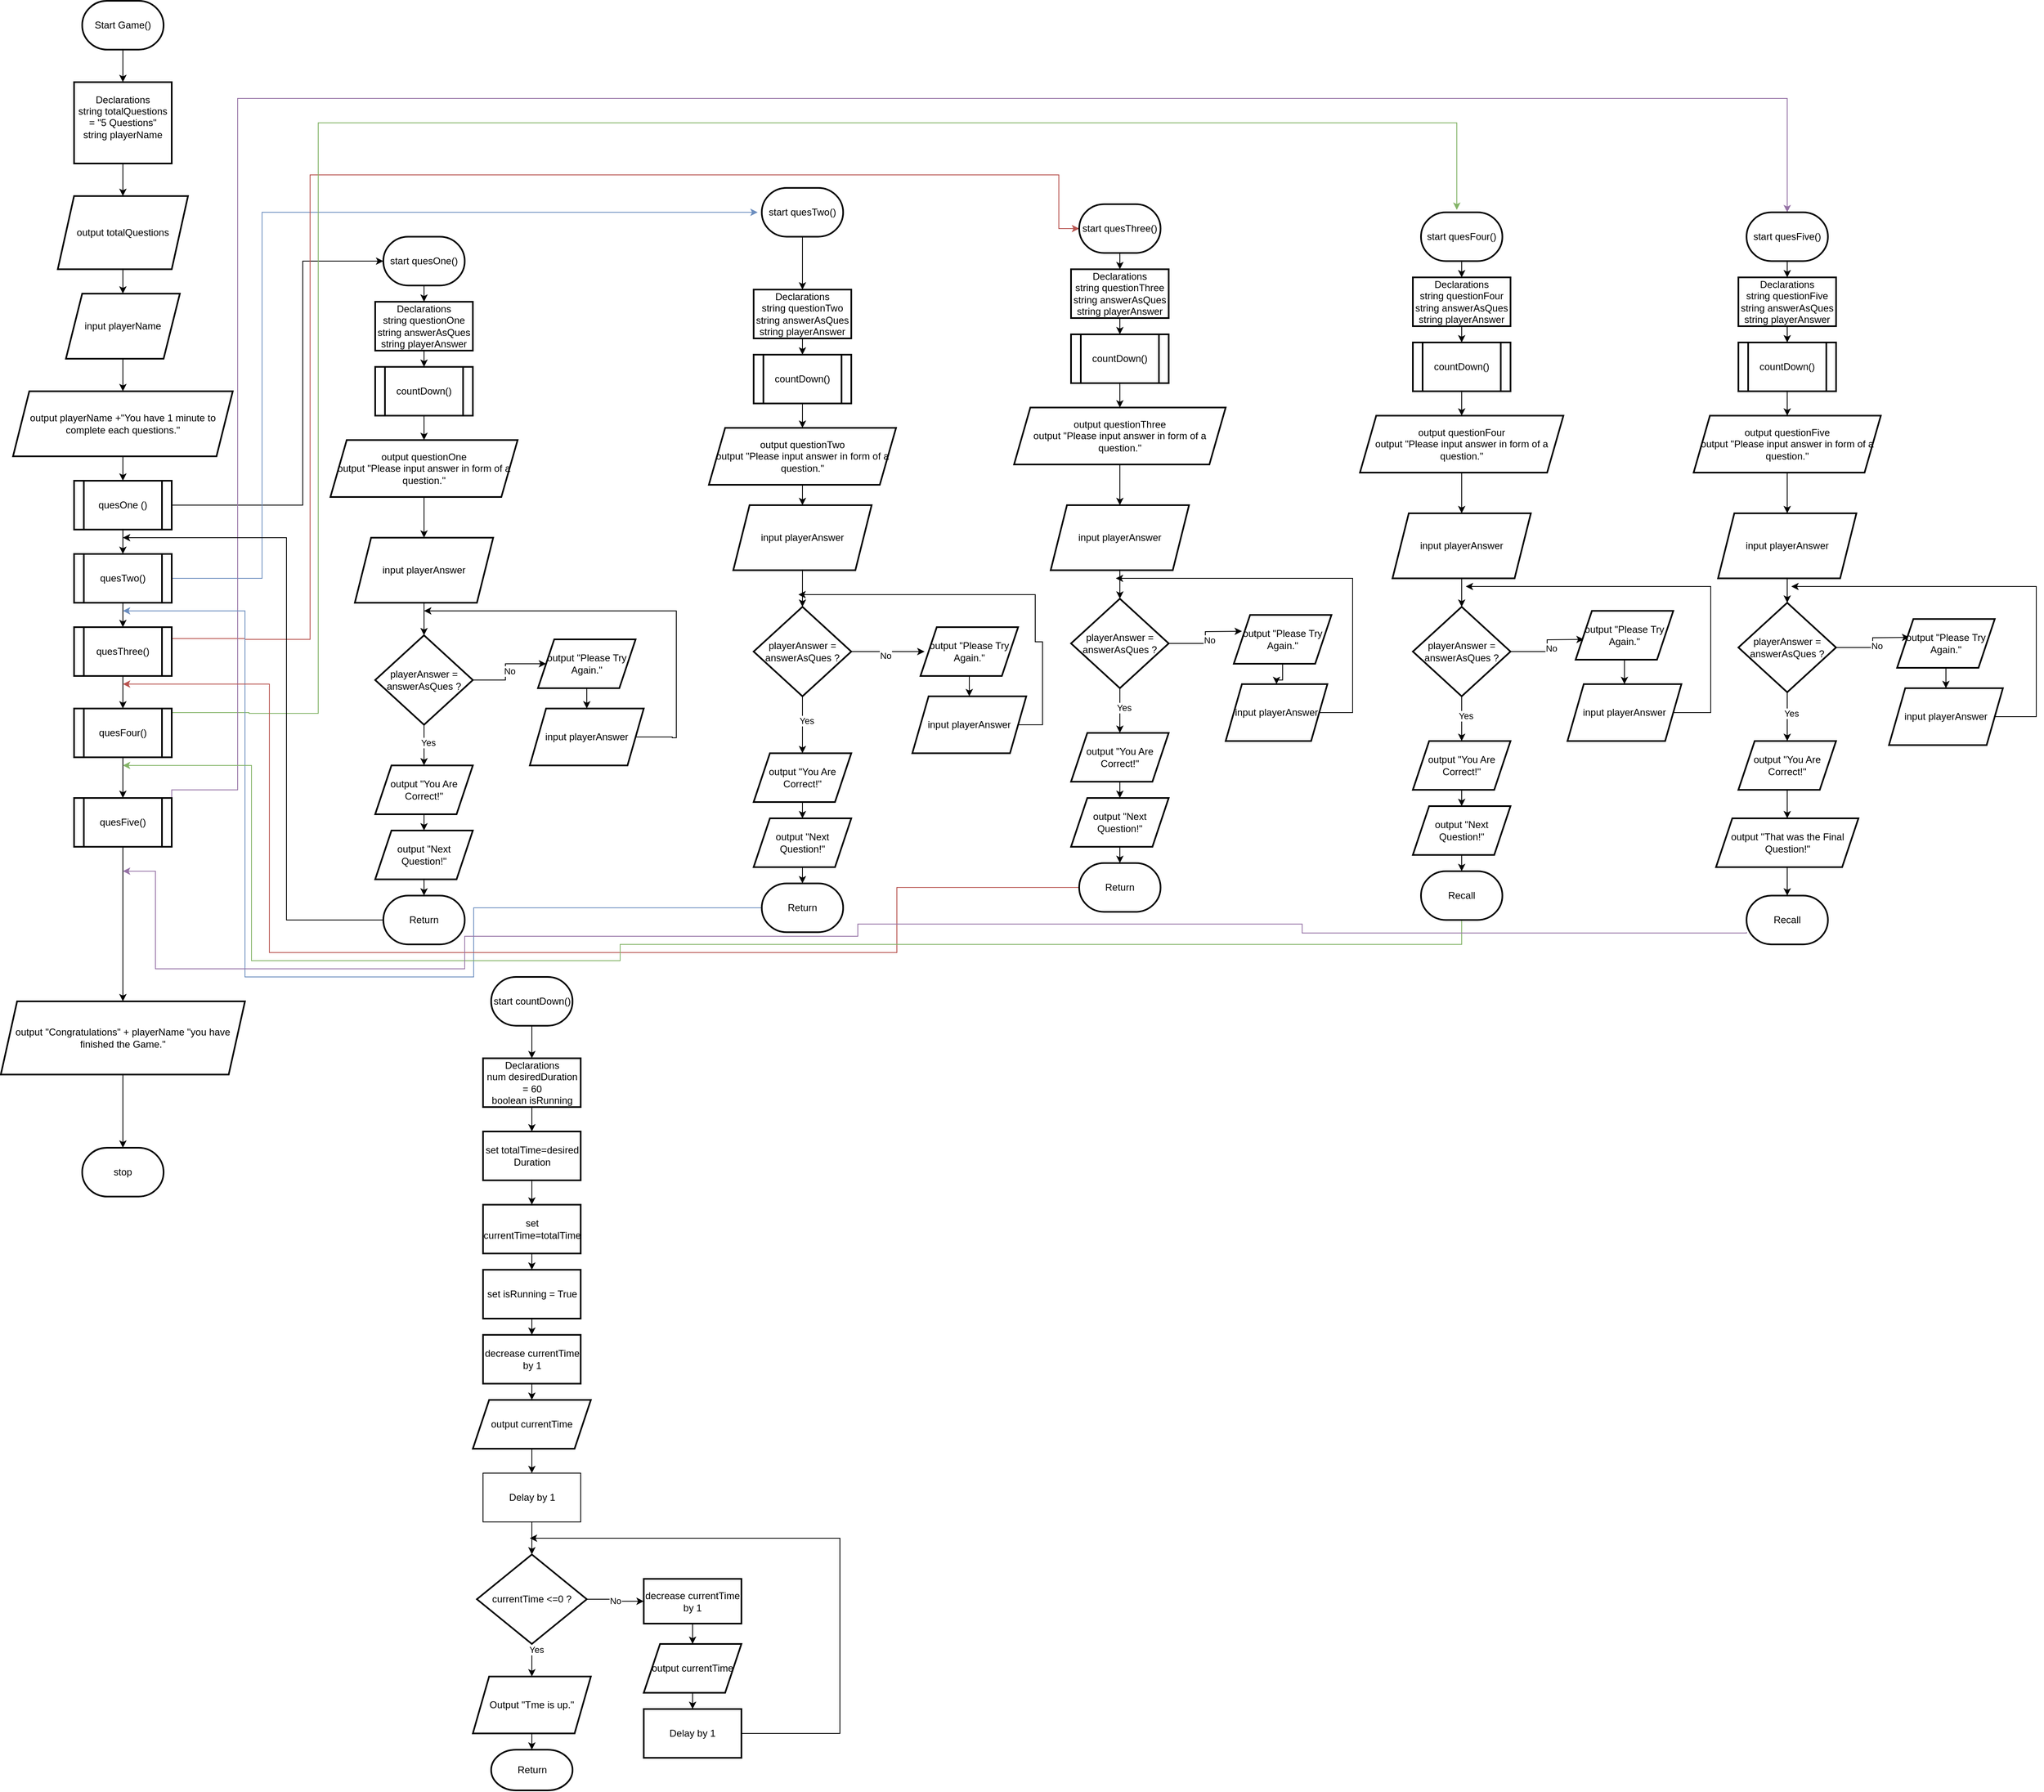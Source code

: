 <mxfile version="26.0.7">
  <diagram name="Page-1" id="7QGu9BSBRAx4xvjGfS3A">
    <mxGraphModel dx="4198" dy="1672" grid="1" gridSize="10" guides="1" tooltips="1" connect="1" arrows="1" fold="1" page="1" pageScale="1" pageWidth="850" pageHeight="1100" math="0" shadow="0">
      <root>
        <mxCell id="0" />
        <mxCell id="1" parent="0" />
        <mxCell id="v5iqGjtKW1iKM7t-HXTD-3" value="" style="edgeStyle=orthogonalEdgeStyle;rounded=0;orthogonalLoop=1;jettySize=auto;html=1;" parent="1" source="v5iqGjtKW1iKM7t-HXTD-1" target="v5iqGjtKW1iKM7t-HXTD-2" edge="1">
          <mxGeometry relative="1" as="geometry" />
        </mxCell>
        <mxCell id="v5iqGjtKW1iKM7t-HXTD-1" value="Start Game()" style="strokeWidth=2;html=1;shape=mxgraph.flowchart.terminator;whiteSpace=wrap;" parent="1" vertex="1">
          <mxGeometry x="80" y="20" width="100" height="60" as="geometry" />
        </mxCell>
        <mxCell id="v5iqGjtKW1iKM7t-HXTD-7" value="" style="edgeStyle=orthogonalEdgeStyle;rounded=0;orthogonalLoop=1;jettySize=auto;html=1;" parent="1" source="v5iqGjtKW1iKM7t-HXTD-2" target="v5iqGjtKW1iKM7t-HXTD-6" edge="1">
          <mxGeometry relative="1" as="geometry" />
        </mxCell>
        <mxCell id="v5iqGjtKW1iKM7t-HXTD-2" value="Declarations&lt;div&gt;string totalQuestions = &quot;5 Questions&quot;&lt;/div&gt;&lt;div&gt;string playerName&lt;/div&gt;&lt;div&gt;&lt;br&gt;&lt;/div&gt;" style="whiteSpace=wrap;html=1;strokeWidth=2;" parent="1" vertex="1">
          <mxGeometry x="70" y="120" width="120" height="100" as="geometry" />
        </mxCell>
        <mxCell id="v5iqGjtKW1iKM7t-HXTD-9" value="" style="edgeStyle=orthogonalEdgeStyle;rounded=0;orthogonalLoop=1;jettySize=auto;html=1;" parent="1" source="v5iqGjtKW1iKM7t-HXTD-6" target="v5iqGjtKW1iKM7t-HXTD-8" edge="1">
          <mxGeometry relative="1" as="geometry" />
        </mxCell>
        <mxCell id="v5iqGjtKW1iKM7t-HXTD-6" value="output totalQuestions" style="shape=parallelogram;perimeter=parallelogramPerimeter;whiteSpace=wrap;html=1;fixedSize=1;strokeWidth=2;" parent="1" vertex="1">
          <mxGeometry x="50" y="260" width="160" height="90" as="geometry" />
        </mxCell>
        <mxCell id="v5iqGjtKW1iKM7t-HXTD-11" value="" style="edgeStyle=orthogonalEdgeStyle;rounded=0;orthogonalLoop=1;jettySize=auto;html=1;" parent="1" source="v5iqGjtKW1iKM7t-HXTD-8" target="v5iqGjtKW1iKM7t-HXTD-10" edge="1">
          <mxGeometry relative="1" as="geometry" />
        </mxCell>
        <mxCell id="v5iqGjtKW1iKM7t-HXTD-8" value="input playerName" style="shape=parallelogram;perimeter=parallelogramPerimeter;whiteSpace=wrap;html=1;fixedSize=1;strokeWidth=2;" parent="1" vertex="1">
          <mxGeometry x="60" y="380" width="140" height="80" as="geometry" />
        </mxCell>
        <mxCell id="v5iqGjtKW1iKM7t-HXTD-13" value="" style="edgeStyle=orthogonalEdgeStyle;rounded=0;orthogonalLoop=1;jettySize=auto;html=1;" parent="1" source="v5iqGjtKW1iKM7t-HXTD-10" target="v5iqGjtKW1iKM7t-HXTD-12" edge="1">
          <mxGeometry relative="1" as="geometry" />
        </mxCell>
        <mxCell id="v5iqGjtKW1iKM7t-HXTD-10" value="output playerName +&quot;You have 1 minute to complete each questions.&quot;" style="shape=parallelogram;perimeter=parallelogramPerimeter;whiteSpace=wrap;html=1;fixedSize=1;strokeWidth=2;" parent="1" vertex="1">
          <mxGeometry x="-5" y="500" width="270" height="80" as="geometry" />
        </mxCell>
        <mxCell id="v5iqGjtKW1iKM7t-HXTD-15" value="" style="edgeStyle=orthogonalEdgeStyle;rounded=0;orthogonalLoop=1;jettySize=auto;html=1;" parent="1" source="v5iqGjtKW1iKM7t-HXTD-12" target="v5iqGjtKW1iKM7t-HXTD-14" edge="1">
          <mxGeometry relative="1" as="geometry" />
        </mxCell>
        <mxCell id="v5iqGjtKW1iKM7t-HXTD-183" style="edgeStyle=orthogonalEdgeStyle;rounded=0;orthogonalLoop=1;jettySize=auto;html=1;exitX=1;exitY=0.5;exitDx=0;exitDy=0;entryX=0;entryY=0.5;entryDx=0;entryDy=0;entryPerimeter=0;" parent="1" source="v5iqGjtKW1iKM7t-HXTD-12" target="v5iqGjtKW1iKM7t-HXTD-26" edge="1">
          <mxGeometry relative="1" as="geometry">
            <mxPoint x="350" y="350" as="targetPoint" />
            <Array as="points">
              <mxPoint x="351" y="640" />
              <mxPoint x="351" y="340" />
            </Array>
          </mxGeometry>
        </mxCell>
        <mxCell id="v5iqGjtKW1iKM7t-HXTD-12" value="quesOne ()" style="shape=process;whiteSpace=wrap;html=1;backgroundOutline=1;strokeWidth=2;" parent="1" vertex="1">
          <mxGeometry x="70" y="610" width="120" height="60" as="geometry" />
        </mxCell>
        <mxCell id="v5iqGjtKW1iKM7t-HXTD-17" value="" style="edgeStyle=orthogonalEdgeStyle;rounded=0;orthogonalLoop=1;jettySize=auto;html=1;" parent="1" source="v5iqGjtKW1iKM7t-HXTD-14" target="v5iqGjtKW1iKM7t-HXTD-16" edge="1">
          <mxGeometry relative="1" as="geometry" />
        </mxCell>
        <mxCell id="v5iqGjtKW1iKM7t-HXTD-185" style="edgeStyle=orthogonalEdgeStyle;rounded=0;orthogonalLoop=1;jettySize=auto;html=1;exitX=1;exitY=0.5;exitDx=0;exitDy=0;fillColor=#dae8fc;strokeColor=#6c8ebf;" parent="1" source="v5iqGjtKW1iKM7t-HXTD-14" edge="1">
          <mxGeometry relative="1" as="geometry">
            <mxPoint x="910" y="280" as="targetPoint" />
            <Array as="points">
              <mxPoint x="301" y="730" />
            </Array>
          </mxGeometry>
        </mxCell>
        <mxCell id="v5iqGjtKW1iKM7t-HXTD-14" value="quesTwo()" style="shape=process;whiteSpace=wrap;html=1;backgroundOutline=1;strokeWidth=2;" parent="1" vertex="1">
          <mxGeometry x="70" y="700" width="120" height="60" as="geometry" />
        </mxCell>
        <mxCell id="v5iqGjtKW1iKM7t-HXTD-19" value="" style="edgeStyle=orthogonalEdgeStyle;rounded=0;orthogonalLoop=1;jettySize=auto;html=1;" parent="1" source="v5iqGjtKW1iKM7t-HXTD-16" target="v5iqGjtKW1iKM7t-HXTD-18" edge="1">
          <mxGeometry relative="1" as="geometry" />
        </mxCell>
        <mxCell id="v5iqGjtKW1iKM7t-HXTD-187" style="edgeStyle=orthogonalEdgeStyle;rounded=0;orthogonalLoop=1;jettySize=auto;html=1;exitX=1;exitY=0.5;exitDx=0;exitDy=0;fillColor=#f8cecc;strokeColor=#b85450;" parent="1" target="v5iqGjtKW1iKM7t-HXTD-73" edge="1">
          <mxGeometry relative="1" as="geometry">
            <mxPoint x="1280" y="310" as="targetPoint" />
            <mxPoint x="190" y="804" as="sourcePoint" />
            <Array as="points">
              <mxPoint x="280" y="804" />
              <mxPoint x="280" y="805" />
              <mxPoint x="360" y="805" />
              <mxPoint x="360" y="234" />
              <mxPoint x="1280" y="234" />
              <mxPoint x="1280" y="300" />
            </Array>
          </mxGeometry>
        </mxCell>
        <mxCell id="v5iqGjtKW1iKM7t-HXTD-16" value="quesThree()" style="shape=process;whiteSpace=wrap;html=1;backgroundOutline=1;strokeWidth=2;" parent="1" vertex="1">
          <mxGeometry x="70" y="790" width="120" height="60" as="geometry" />
        </mxCell>
        <mxCell id="v5iqGjtKW1iKM7t-HXTD-21" value="" style="edgeStyle=orthogonalEdgeStyle;rounded=0;orthogonalLoop=1;jettySize=auto;html=1;" parent="1" source="v5iqGjtKW1iKM7t-HXTD-18" target="v5iqGjtKW1iKM7t-HXTD-20" edge="1">
          <mxGeometry relative="1" as="geometry" />
        </mxCell>
        <mxCell id="v5iqGjtKW1iKM7t-HXTD-189" style="edgeStyle=orthogonalEdgeStyle;rounded=0;orthogonalLoop=1;jettySize=auto;html=1;exitX=1;exitY=0.25;exitDx=0;exitDy=0;fillColor=#d5e8d4;strokeColor=#82b366;entryX=0.44;entryY=-0.05;entryDx=0;entryDy=0;entryPerimeter=0;" parent="1" source="v5iqGjtKW1iKM7t-HXTD-18" target="v5iqGjtKW1iKM7t-HXTD-95" edge="1">
          <mxGeometry relative="1" as="geometry">
            <mxPoint x="1756" y="170" as="targetPoint" />
            <Array as="points">
              <mxPoint x="285" y="895" />
              <mxPoint x="285" y="896" />
              <mxPoint x="370" y="896" />
              <mxPoint x="370" y="170" />
              <mxPoint x="1769" y="170" />
            </Array>
          </mxGeometry>
        </mxCell>
        <mxCell id="v5iqGjtKW1iKM7t-HXTD-18" value="quesFour()" style="shape=process;whiteSpace=wrap;html=1;backgroundOutline=1;strokeWidth=2;" parent="1" vertex="1">
          <mxGeometry x="70" y="890" width="120" height="60" as="geometry" />
        </mxCell>
        <mxCell id="v5iqGjtKW1iKM7t-HXTD-23" value="" style="edgeStyle=orthogonalEdgeStyle;rounded=0;orthogonalLoop=1;jettySize=auto;html=1;" parent="1" source="v5iqGjtKW1iKM7t-HXTD-20" target="v5iqGjtKW1iKM7t-HXTD-22" edge="1">
          <mxGeometry relative="1" as="geometry" />
        </mxCell>
        <mxCell id="v5iqGjtKW1iKM7t-HXTD-191" style="edgeStyle=orthogonalEdgeStyle;rounded=0;orthogonalLoop=1;jettySize=auto;html=1;exitX=1;exitY=0.5;exitDx=0;exitDy=0;fillColor=#e1d5e7;strokeColor=#9673a6;" parent="1" source="v5iqGjtKW1iKM7t-HXTD-20" target="v5iqGjtKW1iKM7t-HXTD-117" edge="1">
          <mxGeometry relative="1" as="geometry">
            <mxPoint x="2102" y="140" as="targetPoint" />
            <Array as="points">
              <mxPoint x="271" y="990" />
              <mxPoint x="271" y="140" />
              <mxPoint x="2175" y="140" />
            </Array>
          </mxGeometry>
        </mxCell>
        <mxCell id="v5iqGjtKW1iKM7t-HXTD-20" value="quesFive()" style="shape=process;whiteSpace=wrap;html=1;backgroundOutline=1;strokeWidth=2;" parent="1" vertex="1">
          <mxGeometry x="70" y="1000" width="120" height="60" as="geometry" />
        </mxCell>
        <mxCell id="v5iqGjtKW1iKM7t-HXTD-25" value="" style="edgeStyle=orthogonalEdgeStyle;rounded=0;orthogonalLoop=1;jettySize=auto;html=1;" parent="1" source="v5iqGjtKW1iKM7t-HXTD-22" target="v5iqGjtKW1iKM7t-HXTD-24" edge="1">
          <mxGeometry relative="1" as="geometry" />
        </mxCell>
        <mxCell id="v5iqGjtKW1iKM7t-HXTD-22" value="output &quot;Congratulations&quot; + playerName &quot;you have finished the Game.&quot;" style="shape=parallelogram;perimeter=parallelogramPerimeter;whiteSpace=wrap;html=1;fixedSize=1;strokeWidth=2;" parent="1" vertex="1">
          <mxGeometry x="-20" y="1250" width="300" height="90" as="geometry" />
        </mxCell>
        <mxCell id="v5iqGjtKW1iKM7t-HXTD-24" value="stop" style="strokeWidth=2;html=1;shape=mxgraph.flowchart.terminator;whiteSpace=wrap;" parent="1" vertex="1">
          <mxGeometry x="80" y="1430" width="100" height="60" as="geometry" />
        </mxCell>
        <mxCell id="v5iqGjtKW1iKM7t-HXTD-30" value="" style="edgeStyle=orthogonalEdgeStyle;rounded=0;orthogonalLoop=1;jettySize=auto;html=1;" parent="1" source="v5iqGjtKW1iKM7t-HXTD-26" target="v5iqGjtKW1iKM7t-HXTD-29" edge="1">
          <mxGeometry relative="1" as="geometry" />
        </mxCell>
        <mxCell id="v5iqGjtKW1iKM7t-HXTD-26" value="start quesOne()" style="strokeWidth=2;html=1;shape=mxgraph.flowchart.terminator;whiteSpace=wrap;" parent="1" vertex="1">
          <mxGeometry x="450" y="310" width="100" height="60" as="geometry" />
        </mxCell>
        <mxCell id="v5iqGjtKW1iKM7t-HXTD-32" value="" style="edgeStyle=orthogonalEdgeStyle;rounded=0;orthogonalLoop=1;jettySize=auto;html=1;" parent="1" source="v5iqGjtKW1iKM7t-HXTD-29" target="v5iqGjtKW1iKM7t-HXTD-31" edge="1">
          <mxGeometry relative="1" as="geometry" />
        </mxCell>
        <mxCell id="v5iqGjtKW1iKM7t-HXTD-29" value="Declarations&lt;div&gt;string questionOne&lt;/div&gt;&lt;div&gt;string answerAsQues&lt;/div&gt;&lt;div&gt;string playerAnswer&lt;/div&gt;" style="whiteSpace=wrap;html=1;strokeWidth=2;" parent="1" vertex="1">
          <mxGeometry x="440" y="390" width="120" height="60" as="geometry" />
        </mxCell>
        <mxCell id="v5iqGjtKW1iKM7t-HXTD-34" value="" style="edgeStyle=orthogonalEdgeStyle;rounded=0;orthogonalLoop=1;jettySize=auto;html=1;" parent="1" source="v5iqGjtKW1iKM7t-HXTD-31" target="v5iqGjtKW1iKM7t-HXTD-33" edge="1">
          <mxGeometry relative="1" as="geometry" />
        </mxCell>
        <mxCell id="v5iqGjtKW1iKM7t-HXTD-31" value="countDown()" style="shape=process;whiteSpace=wrap;html=1;backgroundOutline=1;strokeWidth=2;" parent="1" vertex="1">
          <mxGeometry x="440" y="470" width="120" height="60" as="geometry" />
        </mxCell>
        <mxCell id="v5iqGjtKW1iKM7t-HXTD-36" value="" style="edgeStyle=orthogonalEdgeStyle;rounded=0;orthogonalLoop=1;jettySize=auto;html=1;" parent="1" source="v5iqGjtKW1iKM7t-HXTD-33" target="v5iqGjtKW1iKM7t-HXTD-35" edge="1">
          <mxGeometry relative="1" as="geometry" />
        </mxCell>
        <mxCell id="v5iqGjtKW1iKM7t-HXTD-33" value="output questionOne&lt;div&gt;output &quot;Please input answer in form of a question.&quot;&lt;/div&gt;" style="shape=parallelogram;perimeter=parallelogramPerimeter;whiteSpace=wrap;html=1;fixedSize=1;strokeWidth=2;" parent="1" vertex="1">
          <mxGeometry x="385" y="560" width="230" height="70" as="geometry" />
        </mxCell>
        <mxCell id="v5iqGjtKW1iKM7t-HXTD-38" value="" style="edgeStyle=orthogonalEdgeStyle;rounded=0;orthogonalLoop=1;jettySize=auto;html=1;" parent="1" source="v5iqGjtKW1iKM7t-HXTD-35" target="v5iqGjtKW1iKM7t-HXTD-37" edge="1">
          <mxGeometry relative="1" as="geometry" />
        </mxCell>
        <mxCell id="v5iqGjtKW1iKM7t-HXTD-35" value="input playerAnswer" style="shape=parallelogram;perimeter=parallelogramPerimeter;whiteSpace=wrap;html=1;fixedSize=1;strokeWidth=2;" parent="1" vertex="1">
          <mxGeometry x="415" y="680" width="170" height="80" as="geometry" />
        </mxCell>
        <mxCell id="v5iqGjtKW1iKM7t-HXTD-40" value="" style="edgeStyle=orthogonalEdgeStyle;rounded=0;orthogonalLoop=1;jettySize=auto;html=1;" parent="1" source="v5iqGjtKW1iKM7t-HXTD-37" target="v5iqGjtKW1iKM7t-HXTD-39" edge="1">
          <mxGeometry relative="1" as="geometry" />
        </mxCell>
        <mxCell id="v5iqGjtKW1iKM7t-HXTD-45" value="Yes" style="edgeLabel;html=1;align=center;verticalAlign=middle;resizable=0;points=[];" parent="v5iqGjtKW1iKM7t-HXTD-40" vertex="1" connectable="0">
          <mxGeometry x="-0.15" y="5" relative="1" as="geometry">
            <mxPoint as="offset" />
          </mxGeometry>
        </mxCell>
        <mxCell id="v5iqGjtKW1iKM7t-HXTD-42" value="" style="edgeStyle=orthogonalEdgeStyle;rounded=0;orthogonalLoop=1;jettySize=auto;html=1;" parent="1" source="v5iqGjtKW1iKM7t-HXTD-37" target="v5iqGjtKW1iKM7t-HXTD-41" edge="1">
          <mxGeometry relative="1" as="geometry" />
        </mxCell>
        <mxCell id="v5iqGjtKW1iKM7t-HXTD-44" value="No" style="edgeLabel;html=1;align=center;verticalAlign=middle;resizable=0;points=[];" parent="v5iqGjtKW1iKM7t-HXTD-42" vertex="1" connectable="0">
          <mxGeometry x="-0.067" y="-5" relative="1" as="geometry">
            <mxPoint as="offset" />
          </mxGeometry>
        </mxCell>
        <mxCell id="v5iqGjtKW1iKM7t-HXTD-37" value="playerAnswer = answerAsQues ?" style="rhombus;whiteSpace=wrap;html=1;strokeWidth=2;" parent="1" vertex="1">
          <mxGeometry x="440" y="800" width="120" height="110" as="geometry" />
        </mxCell>
        <mxCell id="v5iqGjtKW1iKM7t-HXTD-47" value="" style="edgeStyle=orthogonalEdgeStyle;rounded=0;orthogonalLoop=1;jettySize=auto;html=1;" parent="1" source="v5iqGjtKW1iKM7t-HXTD-39" target="v5iqGjtKW1iKM7t-HXTD-46" edge="1">
          <mxGeometry relative="1" as="geometry" />
        </mxCell>
        <mxCell id="v5iqGjtKW1iKM7t-HXTD-39" value="output &quot;You Are Correct!&quot;" style="shape=parallelogram;perimeter=parallelogramPerimeter;whiteSpace=wrap;html=1;fixedSize=1;strokeWidth=2;" parent="1" vertex="1">
          <mxGeometry x="440" y="960" width="120" height="60" as="geometry" />
        </mxCell>
        <mxCell id="63O3EaAYdGOA6AbYA9lr-16" value="" style="edgeStyle=orthogonalEdgeStyle;rounded=0;orthogonalLoop=1;jettySize=auto;html=1;" edge="1" parent="1" source="v5iqGjtKW1iKM7t-HXTD-41" target="63O3EaAYdGOA6AbYA9lr-15">
          <mxGeometry relative="1" as="geometry" />
        </mxCell>
        <mxCell id="v5iqGjtKW1iKM7t-HXTD-41" value="output &quot;Please Try Again.&quot;" style="shape=parallelogram;perimeter=parallelogramPerimeter;whiteSpace=wrap;html=1;fixedSize=1;strokeWidth=2;" parent="1" vertex="1">
          <mxGeometry x="640" y="805" width="120" height="60" as="geometry" />
        </mxCell>
        <mxCell id="v5iqGjtKW1iKM7t-HXTD-46" value="output &quot;Next Question!&quot;" style="shape=parallelogram;perimeter=parallelogramPerimeter;whiteSpace=wrap;html=1;fixedSize=1;strokeWidth=2;" parent="1" vertex="1">
          <mxGeometry x="440" y="1040" width="120" height="60" as="geometry" />
        </mxCell>
        <mxCell id="v5iqGjtKW1iKM7t-HXTD-184" style="edgeStyle=orthogonalEdgeStyle;rounded=0;orthogonalLoop=1;jettySize=auto;html=1;exitX=0;exitY=0.5;exitDx=0;exitDy=0;exitPerimeter=0;" parent="1" source="v5iqGjtKW1iKM7t-HXTD-48" edge="1">
          <mxGeometry relative="1" as="geometry">
            <mxPoint x="130" y="680" as="targetPoint" />
            <Array as="points">
              <mxPoint x="331" y="1150" />
            </Array>
          </mxGeometry>
        </mxCell>
        <mxCell id="v5iqGjtKW1iKM7t-HXTD-48" value="Return" style="strokeWidth=2;html=1;shape=mxgraph.flowchart.terminator;whiteSpace=wrap;" parent="1" vertex="1">
          <mxGeometry x="450" y="1120" width="100" height="60" as="geometry" />
        </mxCell>
        <mxCell id="v5iqGjtKW1iKM7t-HXTD-49" style="edgeStyle=orthogonalEdgeStyle;rounded=0;orthogonalLoop=1;jettySize=auto;html=1;exitX=0.5;exitY=1;exitDx=0;exitDy=0;entryX=0.5;entryY=0;entryDx=0;entryDy=0;entryPerimeter=0;" parent="1" source="v5iqGjtKW1iKM7t-HXTD-46" target="v5iqGjtKW1iKM7t-HXTD-48" edge="1">
          <mxGeometry relative="1" as="geometry" />
        </mxCell>
        <mxCell id="v5iqGjtKW1iKM7t-HXTD-50" value="" style="edgeStyle=orthogonalEdgeStyle;rounded=0;orthogonalLoop=1;jettySize=auto;html=1;" parent="1" source="v5iqGjtKW1iKM7t-HXTD-51" target="v5iqGjtKW1iKM7t-HXTD-53" edge="1">
          <mxGeometry relative="1" as="geometry" />
        </mxCell>
        <mxCell id="v5iqGjtKW1iKM7t-HXTD-51" value="start quesTwo()" style="strokeWidth=2;html=1;shape=mxgraph.flowchart.terminator;whiteSpace=wrap;" parent="1" vertex="1">
          <mxGeometry x="915" y="250" width="100" height="60" as="geometry" />
        </mxCell>
        <mxCell id="v5iqGjtKW1iKM7t-HXTD-52" value="" style="edgeStyle=orthogonalEdgeStyle;rounded=0;orthogonalLoop=1;jettySize=auto;html=1;" parent="1" source="v5iqGjtKW1iKM7t-HXTD-53" target="v5iqGjtKW1iKM7t-HXTD-55" edge="1">
          <mxGeometry relative="1" as="geometry" />
        </mxCell>
        <mxCell id="v5iqGjtKW1iKM7t-HXTD-53" value="Declarations&lt;div&gt;string questionTwo&lt;/div&gt;&lt;div&gt;string answerAsQues&lt;/div&gt;&lt;div&gt;string playerAnswer&lt;/div&gt;" style="whiteSpace=wrap;html=1;strokeWidth=2;" parent="1" vertex="1">
          <mxGeometry x="905" y="375" width="120" height="60" as="geometry" />
        </mxCell>
        <mxCell id="v5iqGjtKW1iKM7t-HXTD-54" value="" style="edgeStyle=orthogonalEdgeStyle;rounded=0;orthogonalLoop=1;jettySize=auto;html=1;" parent="1" source="v5iqGjtKW1iKM7t-HXTD-55" target="v5iqGjtKW1iKM7t-HXTD-57" edge="1">
          <mxGeometry relative="1" as="geometry" />
        </mxCell>
        <mxCell id="v5iqGjtKW1iKM7t-HXTD-55" value="countDown()" style="shape=process;whiteSpace=wrap;html=1;backgroundOutline=1;strokeWidth=2;" parent="1" vertex="1">
          <mxGeometry x="905" y="455" width="120" height="60" as="geometry" />
        </mxCell>
        <mxCell id="v5iqGjtKW1iKM7t-HXTD-56" value="" style="edgeStyle=orthogonalEdgeStyle;rounded=0;orthogonalLoop=1;jettySize=auto;html=1;" parent="1" source="v5iqGjtKW1iKM7t-HXTD-57" target="v5iqGjtKW1iKM7t-HXTD-59" edge="1">
          <mxGeometry relative="1" as="geometry" />
        </mxCell>
        <mxCell id="v5iqGjtKW1iKM7t-HXTD-57" value="output questionTwo&lt;div&gt;output &quot;Please input answer in form of a question.&quot;&lt;/div&gt;" style="shape=parallelogram;perimeter=parallelogramPerimeter;whiteSpace=wrap;html=1;fixedSize=1;strokeWidth=2;" parent="1" vertex="1">
          <mxGeometry x="850" y="545" width="230" height="70" as="geometry" />
        </mxCell>
        <mxCell id="v5iqGjtKW1iKM7t-HXTD-58" value="" style="edgeStyle=orthogonalEdgeStyle;rounded=0;orthogonalLoop=1;jettySize=auto;html=1;" parent="1" source="v5iqGjtKW1iKM7t-HXTD-59" target="v5iqGjtKW1iKM7t-HXTD-64" edge="1">
          <mxGeometry relative="1" as="geometry" />
        </mxCell>
        <mxCell id="v5iqGjtKW1iKM7t-HXTD-59" value="input playerAnswer" style="shape=parallelogram;perimeter=parallelogramPerimeter;whiteSpace=wrap;html=1;fixedSize=1;strokeWidth=2;" parent="1" vertex="1">
          <mxGeometry x="880" y="640" width="170" height="80" as="geometry" />
        </mxCell>
        <mxCell id="v5iqGjtKW1iKM7t-HXTD-60" value="" style="edgeStyle=orthogonalEdgeStyle;rounded=0;orthogonalLoop=1;jettySize=auto;html=1;" parent="1" source="v5iqGjtKW1iKM7t-HXTD-64" target="v5iqGjtKW1iKM7t-HXTD-66" edge="1">
          <mxGeometry relative="1" as="geometry" />
        </mxCell>
        <mxCell id="v5iqGjtKW1iKM7t-HXTD-61" value="Yes" style="edgeLabel;html=1;align=center;verticalAlign=middle;resizable=0;points=[];" parent="v5iqGjtKW1iKM7t-HXTD-60" vertex="1" connectable="0">
          <mxGeometry x="-0.15" y="5" relative="1" as="geometry">
            <mxPoint as="offset" />
          </mxGeometry>
        </mxCell>
        <mxCell id="v5iqGjtKW1iKM7t-HXTD-62" value="" style="edgeStyle=orthogonalEdgeStyle;rounded=0;orthogonalLoop=1;jettySize=auto;html=1;" parent="1" source="v5iqGjtKW1iKM7t-HXTD-64" edge="1">
          <mxGeometry relative="1" as="geometry">
            <mxPoint x="1115" y="820" as="targetPoint" />
          </mxGeometry>
        </mxCell>
        <mxCell id="v5iqGjtKW1iKM7t-HXTD-63" value="No" style="edgeLabel;html=1;align=center;verticalAlign=middle;resizable=0;points=[];" parent="v5iqGjtKW1iKM7t-HXTD-62" vertex="1" connectable="0">
          <mxGeometry x="-0.067" y="-5" relative="1" as="geometry">
            <mxPoint as="offset" />
          </mxGeometry>
        </mxCell>
        <mxCell id="v5iqGjtKW1iKM7t-HXTD-64" value="playerAnswer = answerAsQues ?" style="rhombus;whiteSpace=wrap;html=1;strokeWidth=2;" parent="1" vertex="1">
          <mxGeometry x="905" y="765" width="120" height="110" as="geometry" />
        </mxCell>
        <mxCell id="v5iqGjtKW1iKM7t-HXTD-65" value="" style="edgeStyle=orthogonalEdgeStyle;rounded=0;orthogonalLoop=1;jettySize=auto;html=1;" parent="1" source="v5iqGjtKW1iKM7t-HXTD-66" target="v5iqGjtKW1iKM7t-HXTD-69" edge="1">
          <mxGeometry relative="1" as="geometry" />
        </mxCell>
        <mxCell id="v5iqGjtKW1iKM7t-HXTD-66" value="output &quot;You Are Correct!&quot;" style="shape=parallelogram;perimeter=parallelogramPerimeter;whiteSpace=wrap;html=1;fixedSize=1;strokeWidth=2;" parent="1" vertex="1">
          <mxGeometry x="905" y="945" width="120" height="60" as="geometry" />
        </mxCell>
        <mxCell id="v5iqGjtKW1iKM7t-HXTD-69" value="output &quot;Next Question!&quot;" style="shape=parallelogram;perimeter=parallelogramPerimeter;whiteSpace=wrap;html=1;fixedSize=1;strokeWidth=2;" parent="1" vertex="1">
          <mxGeometry x="905" y="1025" width="120" height="60" as="geometry" />
        </mxCell>
        <mxCell id="v5iqGjtKW1iKM7t-HXTD-186" style="edgeStyle=orthogonalEdgeStyle;rounded=0;orthogonalLoop=1;jettySize=auto;html=1;exitX=0;exitY=0.5;exitDx=0;exitDy=0;exitPerimeter=0;fillColor=#dae8fc;strokeColor=#6c8ebf;" parent="1" source="v5iqGjtKW1iKM7t-HXTD-70" edge="1">
          <mxGeometry relative="1" as="geometry">
            <mxPoint x="130" y="770" as="targetPoint" />
            <Array as="points">
              <mxPoint x="561" y="1135" />
              <mxPoint x="561" y="1220" />
              <mxPoint x="280" y="1220" />
              <mxPoint x="280" y="770" />
            </Array>
          </mxGeometry>
        </mxCell>
        <mxCell id="v5iqGjtKW1iKM7t-HXTD-70" value="Return" style="strokeWidth=2;html=1;shape=mxgraph.flowchart.terminator;whiteSpace=wrap;" parent="1" vertex="1">
          <mxGeometry x="915" y="1105" width="100" height="60" as="geometry" />
        </mxCell>
        <mxCell id="v5iqGjtKW1iKM7t-HXTD-71" style="edgeStyle=orthogonalEdgeStyle;rounded=0;orthogonalLoop=1;jettySize=auto;html=1;exitX=0.5;exitY=1;exitDx=0;exitDy=0;entryX=0.5;entryY=0;entryDx=0;entryDy=0;entryPerimeter=0;" parent="1" source="v5iqGjtKW1iKM7t-HXTD-69" target="v5iqGjtKW1iKM7t-HXTD-70" edge="1">
          <mxGeometry relative="1" as="geometry" />
        </mxCell>
        <mxCell id="v5iqGjtKW1iKM7t-HXTD-72" value="" style="edgeStyle=orthogonalEdgeStyle;rounded=0;orthogonalLoop=1;jettySize=auto;html=1;" parent="1" source="v5iqGjtKW1iKM7t-HXTD-73" target="v5iqGjtKW1iKM7t-HXTD-75" edge="1">
          <mxGeometry relative="1" as="geometry" />
        </mxCell>
        <mxCell id="v5iqGjtKW1iKM7t-HXTD-73" value="start quesThree()" style="strokeWidth=2;html=1;shape=mxgraph.flowchart.terminator;whiteSpace=wrap;" parent="1" vertex="1">
          <mxGeometry x="1305" y="270" width="100" height="60" as="geometry" />
        </mxCell>
        <mxCell id="v5iqGjtKW1iKM7t-HXTD-74" value="" style="edgeStyle=orthogonalEdgeStyle;rounded=0;orthogonalLoop=1;jettySize=auto;html=1;" parent="1" source="v5iqGjtKW1iKM7t-HXTD-75" target="v5iqGjtKW1iKM7t-HXTD-77" edge="1">
          <mxGeometry relative="1" as="geometry" />
        </mxCell>
        <mxCell id="v5iqGjtKW1iKM7t-HXTD-75" value="Declarations&lt;div&gt;string questionThree&lt;/div&gt;&lt;div&gt;string answerAsQues&lt;/div&gt;&lt;div&gt;string playerAnswer&lt;/div&gt;" style="whiteSpace=wrap;html=1;strokeWidth=2;" parent="1" vertex="1">
          <mxGeometry x="1295" y="350" width="120" height="60" as="geometry" />
        </mxCell>
        <mxCell id="v5iqGjtKW1iKM7t-HXTD-76" value="" style="edgeStyle=orthogonalEdgeStyle;rounded=0;orthogonalLoop=1;jettySize=auto;html=1;" parent="1" source="v5iqGjtKW1iKM7t-HXTD-77" target="v5iqGjtKW1iKM7t-HXTD-79" edge="1">
          <mxGeometry relative="1" as="geometry" />
        </mxCell>
        <mxCell id="v5iqGjtKW1iKM7t-HXTD-77" value="countDown()" style="shape=process;whiteSpace=wrap;html=1;backgroundOutline=1;strokeWidth=2;" parent="1" vertex="1">
          <mxGeometry x="1295" y="430" width="120" height="60" as="geometry" />
        </mxCell>
        <mxCell id="v5iqGjtKW1iKM7t-HXTD-78" value="" style="edgeStyle=orthogonalEdgeStyle;rounded=0;orthogonalLoop=1;jettySize=auto;html=1;" parent="1" source="v5iqGjtKW1iKM7t-HXTD-79" target="v5iqGjtKW1iKM7t-HXTD-81" edge="1">
          <mxGeometry relative="1" as="geometry" />
        </mxCell>
        <mxCell id="v5iqGjtKW1iKM7t-HXTD-79" value="output questionThree&lt;div&gt;output &quot;Please input answer in form of a question.&quot;&lt;/div&gt;" style="shape=parallelogram;perimeter=parallelogramPerimeter;whiteSpace=wrap;html=1;fixedSize=1;strokeWidth=2;" parent="1" vertex="1">
          <mxGeometry x="1225" y="520" width="260" height="70" as="geometry" />
        </mxCell>
        <mxCell id="v5iqGjtKW1iKM7t-HXTD-80" value="" style="edgeStyle=orthogonalEdgeStyle;rounded=0;orthogonalLoop=1;jettySize=auto;html=1;" parent="1" source="v5iqGjtKW1iKM7t-HXTD-81" target="v5iqGjtKW1iKM7t-HXTD-86" edge="1">
          <mxGeometry relative="1" as="geometry" />
        </mxCell>
        <mxCell id="v5iqGjtKW1iKM7t-HXTD-81" value="input playerAnswer" style="shape=parallelogram;perimeter=parallelogramPerimeter;whiteSpace=wrap;html=1;fixedSize=1;strokeWidth=2;" parent="1" vertex="1">
          <mxGeometry x="1270" y="640" width="170" height="80" as="geometry" />
        </mxCell>
        <mxCell id="v5iqGjtKW1iKM7t-HXTD-82" value="" style="edgeStyle=orthogonalEdgeStyle;rounded=0;orthogonalLoop=1;jettySize=auto;html=1;" parent="1" source="v5iqGjtKW1iKM7t-HXTD-86" target="v5iqGjtKW1iKM7t-HXTD-88" edge="1">
          <mxGeometry relative="1" as="geometry" />
        </mxCell>
        <mxCell id="v5iqGjtKW1iKM7t-HXTD-83" value="Yes" style="edgeLabel;html=1;align=center;verticalAlign=middle;resizable=0;points=[];" parent="v5iqGjtKW1iKM7t-HXTD-82" vertex="1" connectable="0">
          <mxGeometry x="-0.15" y="5" relative="1" as="geometry">
            <mxPoint as="offset" />
          </mxGeometry>
        </mxCell>
        <mxCell id="v5iqGjtKW1iKM7t-HXTD-84" value="" style="edgeStyle=orthogonalEdgeStyle;rounded=0;orthogonalLoop=1;jettySize=auto;html=1;" parent="1" source="v5iqGjtKW1iKM7t-HXTD-86" edge="1">
          <mxGeometry relative="1" as="geometry">
            <mxPoint x="1505" y="795" as="targetPoint" />
          </mxGeometry>
        </mxCell>
        <mxCell id="v5iqGjtKW1iKM7t-HXTD-85" value="No" style="edgeLabel;html=1;align=center;verticalAlign=middle;resizable=0;points=[];" parent="v5iqGjtKW1iKM7t-HXTD-84" vertex="1" connectable="0">
          <mxGeometry x="-0.067" y="-5" relative="1" as="geometry">
            <mxPoint as="offset" />
          </mxGeometry>
        </mxCell>
        <mxCell id="v5iqGjtKW1iKM7t-HXTD-86" value="playerAnswer = answerAsQues ?" style="rhombus;whiteSpace=wrap;html=1;strokeWidth=2;" parent="1" vertex="1">
          <mxGeometry x="1295" y="755" width="120" height="110" as="geometry" />
        </mxCell>
        <mxCell id="v5iqGjtKW1iKM7t-HXTD-87" value="" style="edgeStyle=orthogonalEdgeStyle;rounded=0;orthogonalLoop=1;jettySize=auto;html=1;" parent="1" source="v5iqGjtKW1iKM7t-HXTD-88" target="v5iqGjtKW1iKM7t-HXTD-91" edge="1">
          <mxGeometry relative="1" as="geometry" />
        </mxCell>
        <mxCell id="v5iqGjtKW1iKM7t-HXTD-88" value="output &quot;You Are Correct!&quot;" style="shape=parallelogram;perimeter=parallelogramPerimeter;whiteSpace=wrap;html=1;fixedSize=1;strokeWidth=2;" parent="1" vertex="1">
          <mxGeometry x="1295" y="920" width="120" height="60" as="geometry" />
        </mxCell>
        <mxCell id="v5iqGjtKW1iKM7t-HXTD-91" value="output &quot;Next Question!&quot;" style="shape=parallelogram;perimeter=parallelogramPerimeter;whiteSpace=wrap;html=1;fixedSize=1;strokeWidth=2;" parent="1" vertex="1">
          <mxGeometry x="1295" y="1000" width="120" height="60" as="geometry" />
        </mxCell>
        <mxCell id="v5iqGjtKW1iKM7t-HXTD-188" style="edgeStyle=orthogonalEdgeStyle;rounded=0;orthogonalLoop=1;jettySize=auto;html=1;exitX=0;exitY=0.5;exitDx=0;exitDy=0;exitPerimeter=0;fillColor=#f8cecc;strokeColor=#b85450;" parent="1" source="v5iqGjtKW1iKM7t-HXTD-92" edge="1">
          <mxGeometry relative="1" as="geometry">
            <mxPoint x="130" y="860" as="targetPoint" />
            <Array as="points">
              <mxPoint x="1081" y="1110" />
              <mxPoint x="1081" y="1190" />
              <mxPoint x="310" y="1190" />
            </Array>
          </mxGeometry>
        </mxCell>
        <mxCell id="v5iqGjtKW1iKM7t-HXTD-92" value="Return" style="strokeWidth=2;html=1;shape=mxgraph.flowchart.terminator;whiteSpace=wrap;" parent="1" vertex="1">
          <mxGeometry x="1305" y="1080" width="100" height="60" as="geometry" />
        </mxCell>
        <mxCell id="v5iqGjtKW1iKM7t-HXTD-93" style="edgeStyle=orthogonalEdgeStyle;rounded=0;orthogonalLoop=1;jettySize=auto;html=1;exitX=0.5;exitY=1;exitDx=0;exitDy=0;entryX=0.5;entryY=0;entryDx=0;entryDy=0;entryPerimeter=0;" parent="1" source="v5iqGjtKW1iKM7t-HXTD-91" target="v5iqGjtKW1iKM7t-HXTD-92" edge="1">
          <mxGeometry relative="1" as="geometry" />
        </mxCell>
        <mxCell id="v5iqGjtKW1iKM7t-HXTD-94" value="" style="edgeStyle=orthogonalEdgeStyle;rounded=0;orthogonalLoop=1;jettySize=auto;html=1;" parent="1" source="v5iqGjtKW1iKM7t-HXTD-95" target="v5iqGjtKW1iKM7t-HXTD-97" edge="1">
          <mxGeometry relative="1" as="geometry" />
        </mxCell>
        <mxCell id="v5iqGjtKW1iKM7t-HXTD-95" value="start quesFour()" style="strokeWidth=2;html=1;shape=mxgraph.flowchart.terminator;whiteSpace=wrap;" parent="1" vertex="1">
          <mxGeometry x="1725" y="280" width="100" height="60" as="geometry" />
        </mxCell>
        <mxCell id="v5iqGjtKW1iKM7t-HXTD-96" value="" style="edgeStyle=orthogonalEdgeStyle;rounded=0;orthogonalLoop=1;jettySize=auto;html=1;" parent="1" source="v5iqGjtKW1iKM7t-HXTD-97" target="v5iqGjtKW1iKM7t-HXTD-99" edge="1">
          <mxGeometry relative="1" as="geometry" />
        </mxCell>
        <mxCell id="v5iqGjtKW1iKM7t-HXTD-97" value="Declarations&lt;div&gt;string questionFour&lt;/div&gt;&lt;div&gt;string answerAsQues&lt;/div&gt;&lt;div&gt;string playerAnswer&lt;/div&gt;" style="whiteSpace=wrap;html=1;strokeWidth=2;" parent="1" vertex="1">
          <mxGeometry x="1715" y="360" width="120" height="60" as="geometry" />
        </mxCell>
        <mxCell id="v5iqGjtKW1iKM7t-HXTD-98" value="" style="edgeStyle=orthogonalEdgeStyle;rounded=0;orthogonalLoop=1;jettySize=auto;html=1;" parent="1" source="v5iqGjtKW1iKM7t-HXTD-99" target="v5iqGjtKW1iKM7t-HXTD-101" edge="1">
          <mxGeometry relative="1" as="geometry" />
        </mxCell>
        <mxCell id="v5iqGjtKW1iKM7t-HXTD-99" value="countDown()" style="shape=process;whiteSpace=wrap;html=1;backgroundOutline=1;strokeWidth=2;" parent="1" vertex="1">
          <mxGeometry x="1715" y="440" width="120" height="60" as="geometry" />
        </mxCell>
        <mxCell id="v5iqGjtKW1iKM7t-HXTD-100" value="" style="edgeStyle=orthogonalEdgeStyle;rounded=0;orthogonalLoop=1;jettySize=auto;html=1;" parent="1" source="v5iqGjtKW1iKM7t-HXTD-101" target="v5iqGjtKW1iKM7t-HXTD-103" edge="1">
          <mxGeometry relative="1" as="geometry" />
        </mxCell>
        <mxCell id="v5iqGjtKW1iKM7t-HXTD-101" value="output questionFour&lt;div&gt;output &quot;Please input answer in form of a question.&quot;&lt;/div&gt;" style="shape=parallelogram;perimeter=parallelogramPerimeter;whiteSpace=wrap;html=1;fixedSize=1;strokeWidth=2;" parent="1" vertex="1">
          <mxGeometry x="1650" y="530" width="250" height="70" as="geometry" />
        </mxCell>
        <mxCell id="v5iqGjtKW1iKM7t-HXTD-102" value="" style="edgeStyle=orthogonalEdgeStyle;rounded=0;orthogonalLoop=1;jettySize=auto;html=1;" parent="1" source="v5iqGjtKW1iKM7t-HXTD-103" target="v5iqGjtKW1iKM7t-HXTD-108" edge="1">
          <mxGeometry relative="1" as="geometry" />
        </mxCell>
        <mxCell id="v5iqGjtKW1iKM7t-HXTD-103" value="input playerAnswer" style="shape=parallelogram;perimeter=parallelogramPerimeter;whiteSpace=wrap;html=1;fixedSize=1;strokeWidth=2;" parent="1" vertex="1">
          <mxGeometry x="1690" y="650" width="170" height="80" as="geometry" />
        </mxCell>
        <mxCell id="v5iqGjtKW1iKM7t-HXTD-104" value="" style="edgeStyle=orthogonalEdgeStyle;rounded=0;orthogonalLoop=1;jettySize=auto;html=1;" parent="1" source="v5iqGjtKW1iKM7t-HXTD-108" target="v5iqGjtKW1iKM7t-HXTD-110" edge="1">
          <mxGeometry relative="1" as="geometry" />
        </mxCell>
        <mxCell id="v5iqGjtKW1iKM7t-HXTD-105" value="Yes" style="edgeLabel;html=1;align=center;verticalAlign=middle;resizable=0;points=[];" parent="v5iqGjtKW1iKM7t-HXTD-104" vertex="1" connectable="0">
          <mxGeometry x="-0.15" y="5" relative="1" as="geometry">
            <mxPoint as="offset" />
          </mxGeometry>
        </mxCell>
        <mxCell id="v5iqGjtKW1iKM7t-HXTD-106" value="" style="edgeStyle=orthogonalEdgeStyle;rounded=0;orthogonalLoop=1;jettySize=auto;html=1;" parent="1" source="v5iqGjtKW1iKM7t-HXTD-108" edge="1">
          <mxGeometry relative="1" as="geometry">
            <mxPoint x="1925" y="805" as="targetPoint" />
          </mxGeometry>
        </mxCell>
        <mxCell id="v5iqGjtKW1iKM7t-HXTD-107" value="No" style="edgeLabel;html=1;align=center;verticalAlign=middle;resizable=0;points=[];" parent="v5iqGjtKW1iKM7t-HXTD-106" vertex="1" connectable="0">
          <mxGeometry x="-0.067" y="-5" relative="1" as="geometry">
            <mxPoint as="offset" />
          </mxGeometry>
        </mxCell>
        <mxCell id="v5iqGjtKW1iKM7t-HXTD-108" value="playerAnswer = answerAsQues ?" style="rhombus;whiteSpace=wrap;html=1;strokeWidth=2;" parent="1" vertex="1">
          <mxGeometry x="1715" y="765" width="120" height="110" as="geometry" />
        </mxCell>
        <mxCell id="v5iqGjtKW1iKM7t-HXTD-109" value="" style="edgeStyle=orthogonalEdgeStyle;rounded=0;orthogonalLoop=1;jettySize=auto;html=1;" parent="1" source="v5iqGjtKW1iKM7t-HXTD-110" target="v5iqGjtKW1iKM7t-HXTD-113" edge="1">
          <mxGeometry relative="1" as="geometry" />
        </mxCell>
        <mxCell id="v5iqGjtKW1iKM7t-HXTD-110" value="output &quot;You Are Correct!&quot;" style="shape=parallelogram;perimeter=parallelogramPerimeter;whiteSpace=wrap;html=1;fixedSize=1;strokeWidth=2;" parent="1" vertex="1">
          <mxGeometry x="1715" y="930" width="120" height="60" as="geometry" />
        </mxCell>
        <mxCell id="v5iqGjtKW1iKM7t-HXTD-113" value="output &quot;Next Question!&quot;" style="shape=parallelogram;perimeter=parallelogramPerimeter;whiteSpace=wrap;html=1;fixedSize=1;strokeWidth=2;" parent="1" vertex="1">
          <mxGeometry x="1715" y="1010" width="120" height="60" as="geometry" />
        </mxCell>
        <mxCell id="v5iqGjtKW1iKM7t-HXTD-190" style="edgeStyle=orthogonalEdgeStyle;rounded=0;orthogonalLoop=1;jettySize=auto;html=1;exitX=0.5;exitY=1;exitDx=0;exitDy=0;exitPerimeter=0;fillColor=#d5e8d4;strokeColor=#82b366;" parent="1" source="v5iqGjtKW1iKM7t-HXTD-114" edge="1">
          <mxGeometry relative="1" as="geometry">
            <mxPoint x="130" y="960" as="targetPoint" />
            <Array as="points">
              <mxPoint x="1775" y="1180" />
              <mxPoint x="741" y="1180" />
              <mxPoint x="741" y="1200" />
              <mxPoint x="288" y="1200" />
            </Array>
          </mxGeometry>
        </mxCell>
        <mxCell id="v5iqGjtKW1iKM7t-HXTD-114" value="Recall" style="strokeWidth=2;html=1;shape=mxgraph.flowchart.terminator;whiteSpace=wrap;" parent="1" vertex="1">
          <mxGeometry x="1725" y="1090" width="100" height="60" as="geometry" />
        </mxCell>
        <mxCell id="v5iqGjtKW1iKM7t-HXTD-115" style="edgeStyle=orthogonalEdgeStyle;rounded=0;orthogonalLoop=1;jettySize=auto;html=1;exitX=0.5;exitY=1;exitDx=0;exitDy=0;entryX=0.5;entryY=0;entryDx=0;entryDy=0;entryPerimeter=0;" parent="1" source="v5iqGjtKW1iKM7t-HXTD-113" target="v5iqGjtKW1iKM7t-HXTD-114" edge="1">
          <mxGeometry relative="1" as="geometry" />
        </mxCell>
        <mxCell id="v5iqGjtKW1iKM7t-HXTD-116" value="" style="edgeStyle=orthogonalEdgeStyle;rounded=0;orthogonalLoop=1;jettySize=auto;html=1;" parent="1" source="v5iqGjtKW1iKM7t-HXTD-117" target="v5iqGjtKW1iKM7t-HXTD-119" edge="1">
          <mxGeometry relative="1" as="geometry" />
        </mxCell>
        <mxCell id="v5iqGjtKW1iKM7t-HXTD-117" value="start quesFive()" style="strokeWidth=2;html=1;shape=mxgraph.flowchart.terminator;whiteSpace=wrap;" parent="1" vertex="1">
          <mxGeometry x="2125" y="280" width="100" height="60" as="geometry" />
        </mxCell>
        <mxCell id="v5iqGjtKW1iKM7t-HXTD-118" value="" style="edgeStyle=orthogonalEdgeStyle;rounded=0;orthogonalLoop=1;jettySize=auto;html=1;" parent="1" source="v5iqGjtKW1iKM7t-HXTD-119" target="v5iqGjtKW1iKM7t-HXTD-121" edge="1">
          <mxGeometry relative="1" as="geometry" />
        </mxCell>
        <mxCell id="v5iqGjtKW1iKM7t-HXTD-119" value="Declarations&lt;div&gt;string questionFive&lt;/div&gt;&lt;div&gt;string answerAsQues&lt;/div&gt;&lt;div&gt;string playerAnswer&lt;/div&gt;" style="whiteSpace=wrap;html=1;strokeWidth=2;" parent="1" vertex="1">
          <mxGeometry x="2115" y="360" width="120" height="60" as="geometry" />
        </mxCell>
        <mxCell id="v5iqGjtKW1iKM7t-HXTD-120" value="" style="edgeStyle=orthogonalEdgeStyle;rounded=0;orthogonalLoop=1;jettySize=auto;html=1;" parent="1" source="v5iqGjtKW1iKM7t-HXTD-121" target="v5iqGjtKW1iKM7t-HXTD-123" edge="1">
          <mxGeometry relative="1" as="geometry" />
        </mxCell>
        <mxCell id="v5iqGjtKW1iKM7t-HXTD-121" value="countDown()" style="shape=process;whiteSpace=wrap;html=1;backgroundOutline=1;strokeWidth=2;" parent="1" vertex="1">
          <mxGeometry x="2115" y="440" width="120" height="60" as="geometry" />
        </mxCell>
        <mxCell id="v5iqGjtKW1iKM7t-HXTD-122" value="" style="edgeStyle=orthogonalEdgeStyle;rounded=0;orthogonalLoop=1;jettySize=auto;html=1;" parent="1" source="v5iqGjtKW1iKM7t-HXTD-123" target="v5iqGjtKW1iKM7t-HXTD-125" edge="1">
          <mxGeometry relative="1" as="geometry" />
        </mxCell>
        <mxCell id="v5iqGjtKW1iKM7t-HXTD-123" value="output questionFive&lt;div&gt;output &quot;Please input answer in form of a question.&quot;&lt;/div&gt;" style="shape=parallelogram;perimeter=parallelogramPerimeter;whiteSpace=wrap;html=1;fixedSize=1;strokeWidth=2;" parent="1" vertex="1">
          <mxGeometry x="2060" y="530" width="230" height="70" as="geometry" />
        </mxCell>
        <mxCell id="v5iqGjtKW1iKM7t-HXTD-124" value="" style="edgeStyle=orthogonalEdgeStyle;rounded=0;orthogonalLoop=1;jettySize=auto;html=1;" parent="1" source="v5iqGjtKW1iKM7t-HXTD-125" target="v5iqGjtKW1iKM7t-HXTD-130" edge="1">
          <mxGeometry relative="1" as="geometry" />
        </mxCell>
        <mxCell id="v5iqGjtKW1iKM7t-HXTD-125" value="input playerAnswer" style="shape=parallelogram;perimeter=parallelogramPerimeter;whiteSpace=wrap;html=1;fixedSize=1;strokeWidth=2;" parent="1" vertex="1">
          <mxGeometry x="2090" y="650" width="170" height="80" as="geometry" />
        </mxCell>
        <mxCell id="v5iqGjtKW1iKM7t-HXTD-126" value="" style="edgeStyle=orthogonalEdgeStyle;rounded=0;orthogonalLoop=1;jettySize=auto;html=1;" parent="1" source="v5iqGjtKW1iKM7t-HXTD-130" target="v5iqGjtKW1iKM7t-HXTD-132" edge="1">
          <mxGeometry relative="1" as="geometry" />
        </mxCell>
        <mxCell id="v5iqGjtKW1iKM7t-HXTD-127" value="Yes" style="edgeLabel;html=1;align=center;verticalAlign=middle;resizable=0;points=[];" parent="v5iqGjtKW1iKM7t-HXTD-126" vertex="1" connectable="0">
          <mxGeometry x="-0.15" y="5" relative="1" as="geometry">
            <mxPoint as="offset" />
          </mxGeometry>
        </mxCell>
        <mxCell id="v5iqGjtKW1iKM7t-HXTD-128" value="" style="edgeStyle=orthogonalEdgeStyle;rounded=0;orthogonalLoop=1;jettySize=auto;html=1;" parent="1" source="v5iqGjtKW1iKM7t-HXTD-130" edge="1">
          <mxGeometry relative="1" as="geometry">
            <mxPoint x="2325" y="802.5" as="targetPoint" />
          </mxGeometry>
        </mxCell>
        <mxCell id="v5iqGjtKW1iKM7t-HXTD-129" value="No" style="edgeLabel;html=1;align=center;verticalAlign=middle;resizable=0;points=[];" parent="v5iqGjtKW1iKM7t-HXTD-128" vertex="1" connectable="0">
          <mxGeometry x="-0.067" y="-5" relative="1" as="geometry">
            <mxPoint as="offset" />
          </mxGeometry>
        </mxCell>
        <mxCell id="v5iqGjtKW1iKM7t-HXTD-130" value="playerAnswer = answerAsQues ?" style="rhombus;whiteSpace=wrap;html=1;strokeWidth=2;" parent="1" vertex="1">
          <mxGeometry x="2115" y="760" width="120" height="110" as="geometry" />
        </mxCell>
        <mxCell id="v5iqGjtKW1iKM7t-HXTD-131" value="" style="edgeStyle=orthogonalEdgeStyle;rounded=0;orthogonalLoop=1;jettySize=auto;html=1;" parent="1" source="v5iqGjtKW1iKM7t-HXTD-132" target="v5iqGjtKW1iKM7t-HXTD-135" edge="1">
          <mxGeometry relative="1" as="geometry" />
        </mxCell>
        <mxCell id="v5iqGjtKW1iKM7t-HXTD-132" value="output &quot;You Are Correct!&quot;" style="shape=parallelogram;perimeter=parallelogramPerimeter;whiteSpace=wrap;html=1;fixedSize=1;strokeWidth=2;" parent="1" vertex="1">
          <mxGeometry x="2115" y="930" width="120" height="60" as="geometry" />
        </mxCell>
        <mxCell id="v5iqGjtKW1iKM7t-HXTD-135" value="output &quot;That was the Final Question!&quot;" style="shape=parallelogram;perimeter=parallelogramPerimeter;whiteSpace=wrap;html=1;fixedSize=1;strokeWidth=2;" parent="1" vertex="1">
          <mxGeometry x="2087.5" y="1025" width="175" height="60" as="geometry" />
        </mxCell>
        <mxCell id="v5iqGjtKW1iKM7t-HXTD-193" style="edgeStyle=orthogonalEdgeStyle;rounded=0;orthogonalLoop=1;jettySize=auto;html=1;exitX=0;exitY=0.5;exitDx=0;exitDy=0;exitPerimeter=0;fillColor=#e1d5e7;strokeColor=#9673a6;" parent="1" edge="1">
          <mxGeometry relative="1" as="geometry">
            <mxPoint x="130" y="1090" as="targetPoint" />
            <mxPoint x="2125" y="1165" as="sourcePoint" />
            <Array as="points">
              <mxPoint x="2125" y="1166" />
              <mxPoint x="1579" y="1166" />
              <mxPoint x="1579" y="1155" />
              <mxPoint x="1033" y="1155" />
              <mxPoint x="1033" y="1170" />
              <mxPoint x="550" y="1170" />
              <mxPoint x="550" y="1210" />
              <mxPoint x="170" y="1210" />
              <mxPoint x="170" y="1090" />
            </Array>
          </mxGeometry>
        </mxCell>
        <mxCell id="v5iqGjtKW1iKM7t-HXTD-136" value="Recall" style="strokeWidth=2;html=1;shape=mxgraph.flowchart.terminator;whiteSpace=wrap;" parent="1" vertex="1">
          <mxGeometry x="2125" y="1120" width="100" height="60" as="geometry" />
        </mxCell>
        <mxCell id="v5iqGjtKW1iKM7t-HXTD-137" style="edgeStyle=orthogonalEdgeStyle;rounded=0;orthogonalLoop=1;jettySize=auto;html=1;exitX=0.5;exitY=1;exitDx=0;exitDy=0;entryX=0.5;entryY=0;entryDx=0;entryDy=0;entryPerimeter=0;" parent="1" source="v5iqGjtKW1iKM7t-HXTD-135" target="v5iqGjtKW1iKM7t-HXTD-136" edge="1">
          <mxGeometry relative="1" as="geometry" />
        </mxCell>
        <mxCell id="v5iqGjtKW1iKM7t-HXTD-140" value="" style="edgeStyle=orthogonalEdgeStyle;rounded=0;orthogonalLoop=1;jettySize=auto;html=1;" parent="1" source="v5iqGjtKW1iKM7t-HXTD-138" target="v5iqGjtKW1iKM7t-HXTD-139" edge="1">
          <mxGeometry relative="1" as="geometry" />
        </mxCell>
        <mxCell id="v5iqGjtKW1iKM7t-HXTD-138" value="start countDown()" style="strokeWidth=2;html=1;shape=mxgraph.flowchart.terminator;whiteSpace=wrap;" parent="1" vertex="1">
          <mxGeometry x="582.5" y="1220" width="100" height="60" as="geometry" />
        </mxCell>
        <mxCell id="v5iqGjtKW1iKM7t-HXTD-144" value="" style="edgeStyle=orthogonalEdgeStyle;rounded=0;orthogonalLoop=1;jettySize=auto;html=1;" parent="1" source="v5iqGjtKW1iKM7t-HXTD-139" target="v5iqGjtKW1iKM7t-HXTD-143" edge="1">
          <mxGeometry relative="1" as="geometry" />
        </mxCell>
        <mxCell id="v5iqGjtKW1iKM7t-HXTD-139" value="Declarations&lt;div&gt;num desiredDuration = 60&lt;/div&gt;&lt;div&gt;boolean isRunning&lt;/div&gt;" style="whiteSpace=wrap;html=1;strokeWidth=2;" parent="1" vertex="1">
          <mxGeometry x="572.5" y="1320" width="120" height="60" as="geometry" />
        </mxCell>
        <mxCell id="v5iqGjtKW1iKM7t-HXTD-164" style="edgeStyle=orthogonalEdgeStyle;rounded=0;orthogonalLoop=1;jettySize=auto;html=1;exitX=0.5;exitY=1;exitDx=0;exitDy=0;" parent="1" source="v5iqGjtKW1iKM7t-HXTD-143" target="v5iqGjtKW1iKM7t-HXTD-149" edge="1">
          <mxGeometry relative="1" as="geometry" />
        </mxCell>
        <mxCell id="v5iqGjtKW1iKM7t-HXTD-143" value="set totalTime=desired Duration" style="whiteSpace=wrap;html=1;strokeWidth=2;" parent="1" vertex="1">
          <mxGeometry x="572.5" y="1410" width="120" height="60" as="geometry" />
        </mxCell>
        <mxCell id="v5iqGjtKW1iKM7t-HXTD-166" value="" style="edgeStyle=orthogonalEdgeStyle;rounded=0;orthogonalLoop=1;jettySize=auto;html=1;" parent="1" source="v5iqGjtKW1iKM7t-HXTD-149" target="v5iqGjtKW1iKM7t-HXTD-165" edge="1">
          <mxGeometry relative="1" as="geometry" />
        </mxCell>
        <mxCell id="v5iqGjtKW1iKM7t-HXTD-149" value="set currentTime=totalTime" style="whiteSpace=wrap;html=1;strokeWidth=2;" parent="1" vertex="1">
          <mxGeometry x="572.5" y="1500" width="120" height="60" as="geometry" />
        </mxCell>
        <mxCell id="v5iqGjtKW1iKM7t-HXTD-156" value="Return" style="strokeWidth=2;html=1;shape=mxgraph.flowchart.terminator;whiteSpace=wrap;" parent="1" vertex="1">
          <mxGeometry x="582.5" y="2170" width="100" height="50" as="geometry" />
        </mxCell>
        <mxCell id="v5iqGjtKW1iKM7t-HXTD-168" value="" style="edgeStyle=orthogonalEdgeStyle;rounded=0;orthogonalLoop=1;jettySize=auto;html=1;" parent="1" source="v5iqGjtKW1iKM7t-HXTD-165" target="v5iqGjtKW1iKM7t-HXTD-167" edge="1">
          <mxGeometry relative="1" as="geometry" />
        </mxCell>
        <mxCell id="v5iqGjtKW1iKM7t-HXTD-165" value="set isRunning = True" style="whiteSpace=wrap;html=1;strokeWidth=2;" parent="1" vertex="1">
          <mxGeometry x="572.5" y="1580" width="120" height="60" as="geometry" />
        </mxCell>
        <mxCell id="v5iqGjtKW1iKM7t-HXTD-171" value="" style="edgeStyle=orthogonalEdgeStyle;rounded=0;orthogonalLoop=1;jettySize=auto;html=1;" parent="1" source="v5iqGjtKW1iKM7t-HXTD-167" target="v5iqGjtKW1iKM7t-HXTD-170" edge="1">
          <mxGeometry relative="1" as="geometry" />
        </mxCell>
        <mxCell id="v5iqGjtKW1iKM7t-HXTD-167" value="decrease currentTime by 1" style="whiteSpace=wrap;html=1;strokeWidth=2;" parent="1" vertex="1">
          <mxGeometry x="572.5" y="1660" width="120" height="60" as="geometry" />
        </mxCell>
        <mxCell id="63O3EaAYdGOA6AbYA9lr-5" value="" style="edgeStyle=orthogonalEdgeStyle;rounded=0;orthogonalLoop=1;jettySize=auto;html=1;" edge="1" parent="1" source="v5iqGjtKW1iKM7t-HXTD-170" target="63O3EaAYdGOA6AbYA9lr-4">
          <mxGeometry relative="1" as="geometry" />
        </mxCell>
        <mxCell id="v5iqGjtKW1iKM7t-HXTD-170" value="output currentTime" style="shape=parallelogram;perimeter=parallelogramPerimeter;whiteSpace=wrap;html=1;fixedSize=1;strokeWidth=2;" parent="1" vertex="1">
          <mxGeometry x="560" y="1740" width="145" height="60" as="geometry" />
        </mxCell>
        <mxCell id="v5iqGjtKW1iKM7t-HXTD-176" value="" style="edgeStyle=orthogonalEdgeStyle;rounded=0;orthogonalLoop=1;jettySize=auto;html=1;" parent="1" source="v5iqGjtKW1iKM7t-HXTD-172" target="v5iqGjtKW1iKM7t-HXTD-175" edge="1">
          <mxGeometry relative="1" as="geometry" />
        </mxCell>
        <mxCell id="v5iqGjtKW1iKM7t-HXTD-177" value="No" style="edgeLabel;html=1;align=center;verticalAlign=middle;resizable=0;points=[];" parent="v5iqGjtKW1iKM7t-HXTD-176" vertex="1" connectable="0">
          <mxGeometry x="0.017" y="-1" relative="1" as="geometry">
            <mxPoint x="1" as="offset" />
          </mxGeometry>
        </mxCell>
        <mxCell id="v5iqGjtKW1iKM7t-HXTD-180" value="" style="edgeStyle=orthogonalEdgeStyle;rounded=0;orthogonalLoop=1;jettySize=auto;html=1;" parent="1" source="v5iqGjtKW1iKM7t-HXTD-172" target="v5iqGjtKW1iKM7t-HXTD-179" edge="1">
          <mxGeometry relative="1" as="geometry" />
        </mxCell>
        <mxCell id="v5iqGjtKW1iKM7t-HXTD-181" value="Yes" style="edgeLabel;html=1;align=center;verticalAlign=middle;resizable=0;points=[];" parent="v5iqGjtKW1iKM7t-HXTD-180" vertex="1" connectable="0">
          <mxGeometry x="-0.64" y="5" relative="1" as="geometry">
            <mxPoint as="offset" />
          </mxGeometry>
        </mxCell>
        <mxCell id="v5iqGjtKW1iKM7t-HXTD-172" value="currentTime &amp;lt;=0 ?" style="rhombus;whiteSpace=wrap;html=1;strokeWidth=2;" parent="1" vertex="1">
          <mxGeometry x="565" y="1930" width="135" height="110" as="geometry" />
        </mxCell>
        <mxCell id="63O3EaAYdGOA6AbYA9lr-11" value="" style="edgeStyle=orthogonalEdgeStyle;rounded=0;orthogonalLoop=1;jettySize=auto;html=1;" edge="1" parent="1" source="v5iqGjtKW1iKM7t-HXTD-175" target="63O3EaAYdGOA6AbYA9lr-10">
          <mxGeometry relative="1" as="geometry" />
        </mxCell>
        <mxCell id="v5iqGjtKW1iKM7t-HXTD-175" value="decrease currentTime by 1" style="whiteSpace=wrap;html=1;strokeWidth=2;" parent="1" vertex="1">
          <mxGeometry x="770" y="1960" width="120" height="55" as="geometry" />
        </mxCell>
        <mxCell id="v5iqGjtKW1iKM7t-HXTD-179" value="Output &quot;Tme is up.&quot;" style="shape=parallelogram;perimeter=parallelogramPerimeter;whiteSpace=wrap;html=1;fixedSize=1;strokeWidth=2;" parent="1" vertex="1">
          <mxGeometry x="560" y="2080" width="145" height="70" as="geometry" />
        </mxCell>
        <mxCell id="v5iqGjtKW1iKM7t-HXTD-182" style="edgeStyle=orthogonalEdgeStyle;rounded=0;orthogonalLoop=1;jettySize=auto;html=1;exitX=0.5;exitY=1;exitDx=0;exitDy=0;entryX=0.5;entryY=0;entryDx=0;entryDy=0;entryPerimeter=0;" parent="1" source="v5iqGjtKW1iKM7t-HXTD-179" target="v5iqGjtKW1iKM7t-HXTD-156" edge="1">
          <mxGeometry relative="1" as="geometry" />
        </mxCell>
        <mxCell id="63O3EaAYdGOA6AbYA9lr-6" value="" style="edgeStyle=orthogonalEdgeStyle;rounded=0;orthogonalLoop=1;jettySize=auto;html=1;" edge="1" parent="1" source="63O3EaAYdGOA6AbYA9lr-4" target="v5iqGjtKW1iKM7t-HXTD-172">
          <mxGeometry relative="1" as="geometry" />
        </mxCell>
        <mxCell id="63O3EaAYdGOA6AbYA9lr-4" value="Delay by 1" style="rounded=0;whiteSpace=wrap;html=1;" vertex="1" parent="1">
          <mxGeometry x="572.5" y="1830" width="120" height="60" as="geometry" />
        </mxCell>
        <mxCell id="63O3EaAYdGOA6AbYA9lr-13" value="" style="edgeStyle=orthogonalEdgeStyle;rounded=0;orthogonalLoop=1;jettySize=auto;html=1;" edge="1" parent="1" source="63O3EaAYdGOA6AbYA9lr-10" target="63O3EaAYdGOA6AbYA9lr-12">
          <mxGeometry relative="1" as="geometry" />
        </mxCell>
        <mxCell id="63O3EaAYdGOA6AbYA9lr-10" value="output currentTime" style="shape=parallelogram;perimeter=parallelogramPerimeter;whiteSpace=wrap;html=1;fixedSize=1;strokeWidth=2;" vertex="1" parent="1">
          <mxGeometry x="770" y="2040" width="120" height="60" as="geometry" />
        </mxCell>
        <mxCell id="63O3EaAYdGOA6AbYA9lr-14" style="edgeStyle=orthogonalEdgeStyle;rounded=0;orthogonalLoop=1;jettySize=auto;html=1;exitX=1;exitY=0.5;exitDx=0;exitDy=0;" edge="1" parent="1" source="63O3EaAYdGOA6AbYA9lr-12">
          <mxGeometry relative="1" as="geometry">
            <mxPoint x="630" y="1910" as="targetPoint" />
            <Array as="points">
              <mxPoint x="1011" y="2150" />
            </Array>
          </mxGeometry>
        </mxCell>
        <mxCell id="63O3EaAYdGOA6AbYA9lr-12" value="Delay by 1" style="whiteSpace=wrap;html=1;strokeWidth=2;" vertex="1" parent="1">
          <mxGeometry x="770" y="2120" width="120" height="60" as="geometry" />
        </mxCell>
        <mxCell id="63O3EaAYdGOA6AbYA9lr-17" style="edgeStyle=orthogonalEdgeStyle;rounded=0;orthogonalLoop=1;jettySize=auto;html=1;exitX=1;exitY=0.5;exitDx=0;exitDy=0;" edge="1" parent="1" source="63O3EaAYdGOA6AbYA9lr-15">
          <mxGeometry relative="1" as="geometry">
            <mxPoint x="500" y="770" as="targetPoint" />
            <Array as="points">
              <mxPoint x="805" y="925" />
              <mxPoint x="805" y="926" />
              <mxPoint x="810" y="926" />
            </Array>
          </mxGeometry>
        </mxCell>
        <mxCell id="63O3EaAYdGOA6AbYA9lr-15" value="input playerAnswer" style="shape=parallelogram;perimeter=parallelogramPerimeter;whiteSpace=wrap;html=1;fixedSize=1;strokeWidth=2;" vertex="1" parent="1">
          <mxGeometry x="630" y="890" width="140" height="70" as="geometry" />
        </mxCell>
        <mxCell id="63O3EaAYdGOA6AbYA9lr-18" value="" style="edgeStyle=orthogonalEdgeStyle;rounded=0;orthogonalLoop=1;jettySize=auto;html=1;" edge="1" parent="1" source="63O3EaAYdGOA6AbYA9lr-19" target="63O3EaAYdGOA6AbYA9lr-20">
          <mxGeometry relative="1" as="geometry" />
        </mxCell>
        <mxCell id="63O3EaAYdGOA6AbYA9lr-19" value="output &quot;Please Try Again.&quot;" style="shape=parallelogram;perimeter=parallelogramPerimeter;whiteSpace=wrap;html=1;fixedSize=1;strokeWidth=2;" vertex="1" parent="1">
          <mxGeometry x="1110" y="790" width="120" height="60" as="geometry" />
        </mxCell>
        <mxCell id="63O3EaAYdGOA6AbYA9lr-21" style="edgeStyle=orthogonalEdgeStyle;rounded=0;orthogonalLoop=1;jettySize=auto;html=1;exitX=1;exitY=0.5;exitDx=0;exitDy=0;" edge="1" parent="1" source="63O3EaAYdGOA6AbYA9lr-20">
          <mxGeometry relative="1" as="geometry">
            <mxPoint x="960" y="750" as="targetPoint" />
            <Array as="points">
              <mxPoint x="1260" y="910" />
              <mxPoint x="1260" y="808" />
              <mxPoint x="1251" y="808" />
            </Array>
          </mxGeometry>
        </mxCell>
        <mxCell id="63O3EaAYdGOA6AbYA9lr-20" value="input playerAnswer" style="shape=parallelogram;perimeter=parallelogramPerimeter;whiteSpace=wrap;html=1;fixedSize=1;strokeWidth=2;" vertex="1" parent="1">
          <mxGeometry x="1100" y="875" width="140" height="70" as="geometry" />
        </mxCell>
        <mxCell id="63O3EaAYdGOA6AbYA9lr-22" value="" style="edgeStyle=orthogonalEdgeStyle;rounded=0;orthogonalLoop=1;jettySize=auto;html=1;" edge="1" parent="1" source="63O3EaAYdGOA6AbYA9lr-23" target="63O3EaAYdGOA6AbYA9lr-24">
          <mxGeometry relative="1" as="geometry" />
        </mxCell>
        <mxCell id="63O3EaAYdGOA6AbYA9lr-23" value="output &quot;Please Try Again.&quot;" style="shape=parallelogram;perimeter=parallelogramPerimeter;whiteSpace=wrap;html=1;fixedSize=1;strokeWidth=2;" vertex="1" parent="1">
          <mxGeometry x="1495" y="775" width="120" height="60" as="geometry" />
        </mxCell>
        <mxCell id="63O3EaAYdGOA6AbYA9lr-25" style="edgeStyle=orthogonalEdgeStyle;rounded=0;orthogonalLoop=1;jettySize=auto;html=1;exitX=1;exitY=0.5;exitDx=0;exitDy=0;" edge="1" parent="1" source="63O3EaAYdGOA6AbYA9lr-24">
          <mxGeometry relative="1" as="geometry">
            <mxPoint x="1350" y="730" as="targetPoint" />
            <Array as="points">
              <mxPoint x="1641" y="895" />
              <mxPoint x="1641" y="730" />
            </Array>
          </mxGeometry>
        </mxCell>
        <mxCell id="63O3EaAYdGOA6AbYA9lr-24" value="input playerAnswer" style="shape=parallelogram;perimeter=parallelogramPerimeter;whiteSpace=wrap;html=1;fixedSize=1;strokeWidth=2;" vertex="1" parent="1">
          <mxGeometry x="1485" y="860" width="125" height="70" as="geometry" />
        </mxCell>
        <mxCell id="63O3EaAYdGOA6AbYA9lr-26" value="" style="edgeStyle=orthogonalEdgeStyle;rounded=0;orthogonalLoop=1;jettySize=auto;html=1;" edge="1" parent="1" source="63O3EaAYdGOA6AbYA9lr-27" target="63O3EaAYdGOA6AbYA9lr-28">
          <mxGeometry relative="1" as="geometry" />
        </mxCell>
        <mxCell id="63O3EaAYdGOA6AbYA9lr-27" value="output &quot;Please Try Again.&quot;" style="shape=parallelogram;perimeter=parallelogramPerimeter;whiteSpace=wrap;html=1;fixedSize=1;strokeWidth=2;" vertex="1" parent="1">
          <mxGeometry x="1915" y="770" width="120" height="60" as="geometry" />
        </mxCell>
        <mxCell id="63O3EaAYdGOA6AbYA9lr-32" style="edgeStyle=orthogonalEdgeStyle;rounded=0;orthogonalLoop=1;jettySize=auto;html=1;exitX=1;exitY=0.5;exitDx=0;exitDy=0;" edge="1" parent="1" source="63O3EaAYdGOA6AbYA9lr-28">
          <mxGeometry relative="1" as="geometry">
            <mxPoint x="1780" y="740" as="targetPoint" />
            <Array as="points">
              <mxPoint x="2081" y="895" />
            </Array>
          </mxGeometry>
        </mxCell>
        <mxCell id="63O3EaAYdGOA6AbYA9lr-28" value="input playerAnswer" style="shape=parallelogram;perimeter=parallelogramPerimeter;whiteSpace=wrap;html=1;fixedSize=1;strokeWidth=2;" vertex="1" parent="1">
          <mxGeometry x="1905" y="860" width="140" height="70" as="geometry" />
        </mxCell>
        <mxCell id="63O3EaAYdGOA6AbYA9lr-29" value="" style="edgeStyle=orthogonalEdgeStyle;rounded=0;orthogonalLoop=1;jettySize=auto;html=1;" edge="1" parent="1" source="63O3EaAYdGOA6AbYA9lr-30" target="63O3EaAYdGOA6AbYA9lr-31">
          <mxGeometry relative="1" as="geometry" />
        </mxCell>
        <mxCell id="63O3EaAYdGOA6AbYA9lr-30" value="output &quot;Please Try Again.&quot;" style="shape=parallelogram;perimeter=parallelogramPerimeter;whiteSpace=wrap;html=1;fixedSize=1;strokeWidth=2;" vertex="1" parent="1">
          <mxGeometry x="2310" y="780" width="120" height="60" as="geometry" />
        </mxCell>
        <mxCell id="63O3EaAYdGOA6AbYA9lr-33" style="edgeStyle=orthogonalEdgeStyle;rounded=0;orthogonalLoop=1;jettySize=auto;html=1;exitX=1;exitY=0.5;exitDx=0;exitDy=0;" edge="1" parent="1" source="63O3EaAYdGOA6AbYA9lr-31">
          <mxGeometry relative="1" as="geometry">
            <mxPoint x="2180" y="740" as="targetPoint" />
            <Array as="points">
              <mxPoint x="2481" y="900" />
            </Array>
          </mxGeometry>
        </mxCell>
        <mxCell id="63O3EaAYdGOA6AbYA9lr-31" value="input playerAnswer" style="shape=parallelogram;perimeter=parallelogramPerimeter;whiteSpace=wrap;html=1;fixedSize=1;strokeWidth=2;" vertex="1" parent="1">
          <mxGeometry x="2300" y="865" width="140" height="70" as="geometry" />
        </mxCell>
      </root>
    </mxGraphModel>
  </diagram>
</mxfile>
